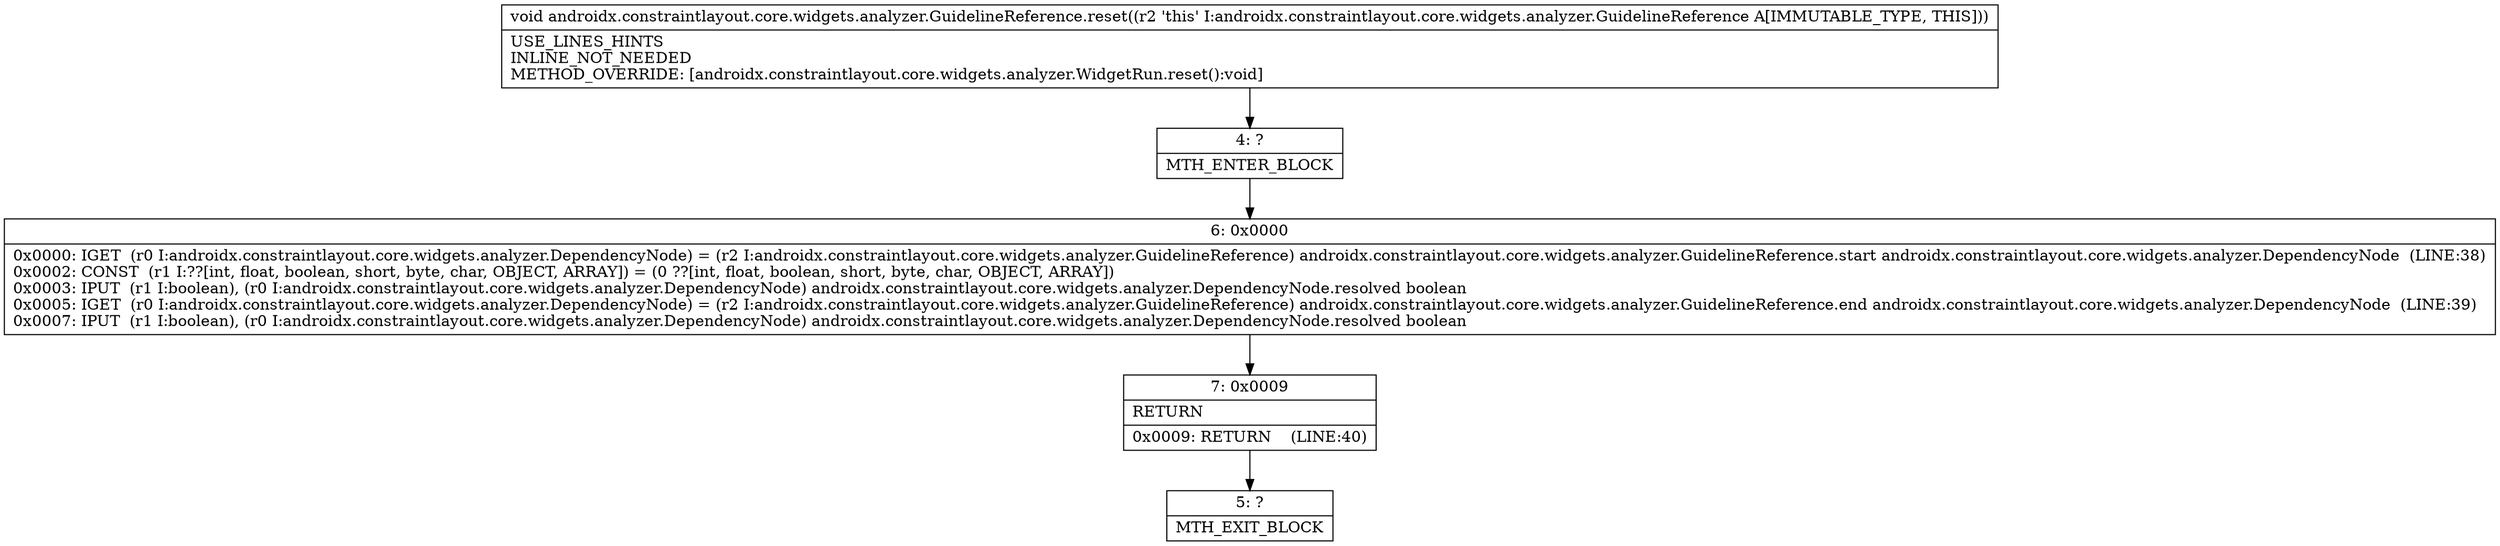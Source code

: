 digraph "CFG forandroidx.constraintlayout.core.widgets.analyzer.GuidelineReference.reset()V" {
Node_4 [shape=record,label="{4\:\ ?|MTH_ENTER_BLOCK\l}"];
Node_6 [shape=record,label="{6\:\ 0x0000|0x0000: IGET  (r0 I:androidx.constraintlayout.core.widgets.analyzer.DependencyNode) = (r2 I:androidx.constraintlayout.core.widgets.analyzer.GuidelineReference) androidx.constraintlayout.core.widgets.analyzer.GuidelineReference.start androidx.constraintlayout.core.widgets.analyzer.DependencyNode  (LINE:38)\l0x0002: CONST  (r1 I:??[int, float, boolean, short, byte, char, OBJECT, ARRAY]) = (0 ??[int, float, boolean, short, byte, char, OBJECT, ARRAY]) \l0x0003: IPUT  (r1 I:boolean), (r0 I:androidx.constraintlayout.core.widgets.analyzer.DependencyNode) androidx.constraintlayout.core.widgets.analyzer.DependencyNode.resolved boolean \l0x0005: IGET  (r0 I:androidx.constraintlayout.core.widgets.analyzer.DependencyNode) = (r2 I:androidx.constraintlayout.core.widgets.analyzer.GuidelineReference) androidx.constraintlayout.core.widgets.analyzer.GuidelineReference.end androidx.constraintlayout.core.widgets.analyzer.DependencyNode  (LINE:39)\l0x0007: IPUT  (r1 I:boolean), (r0 I:androidx.constraintlayout.core.widgets.analyzer.DependencyNode) androidx.constraintlayout.core.widgets.analyzer.DependencyNode.resolved boolean \l}"];
Node_7 [shape=record,label="{7\:\ 0x0009|RETURN\l|0x0009: RETURN    (LINE:40)\l}"];
Node_5 [shape=record,label="{5\:\ ?|MTH_EXIT_BLOCK\l}"];
MethodNode[shape=record,label="{void androidx.constraintlayout.core.widgets.analyzer.GuidelineReference.reset((r2 'this' I:androidx.constraintlayout.core.widgets.analyzer.GuidelineReference A[IMMUTABLE_TYPE, THIS]))  | USE_LINES_HINTS\lINLINE_NOT_NEEDED\lMETHOD_OVERRIDE: [androidx.constraintlayout.core.widgets.analyzer.WidgetRun.reset():void]\l}"];
MethodNode -> Node_4;Node_4 -> Node_6;
Node_6 -> Node_7;
Node_7 -> Node_5;
}

